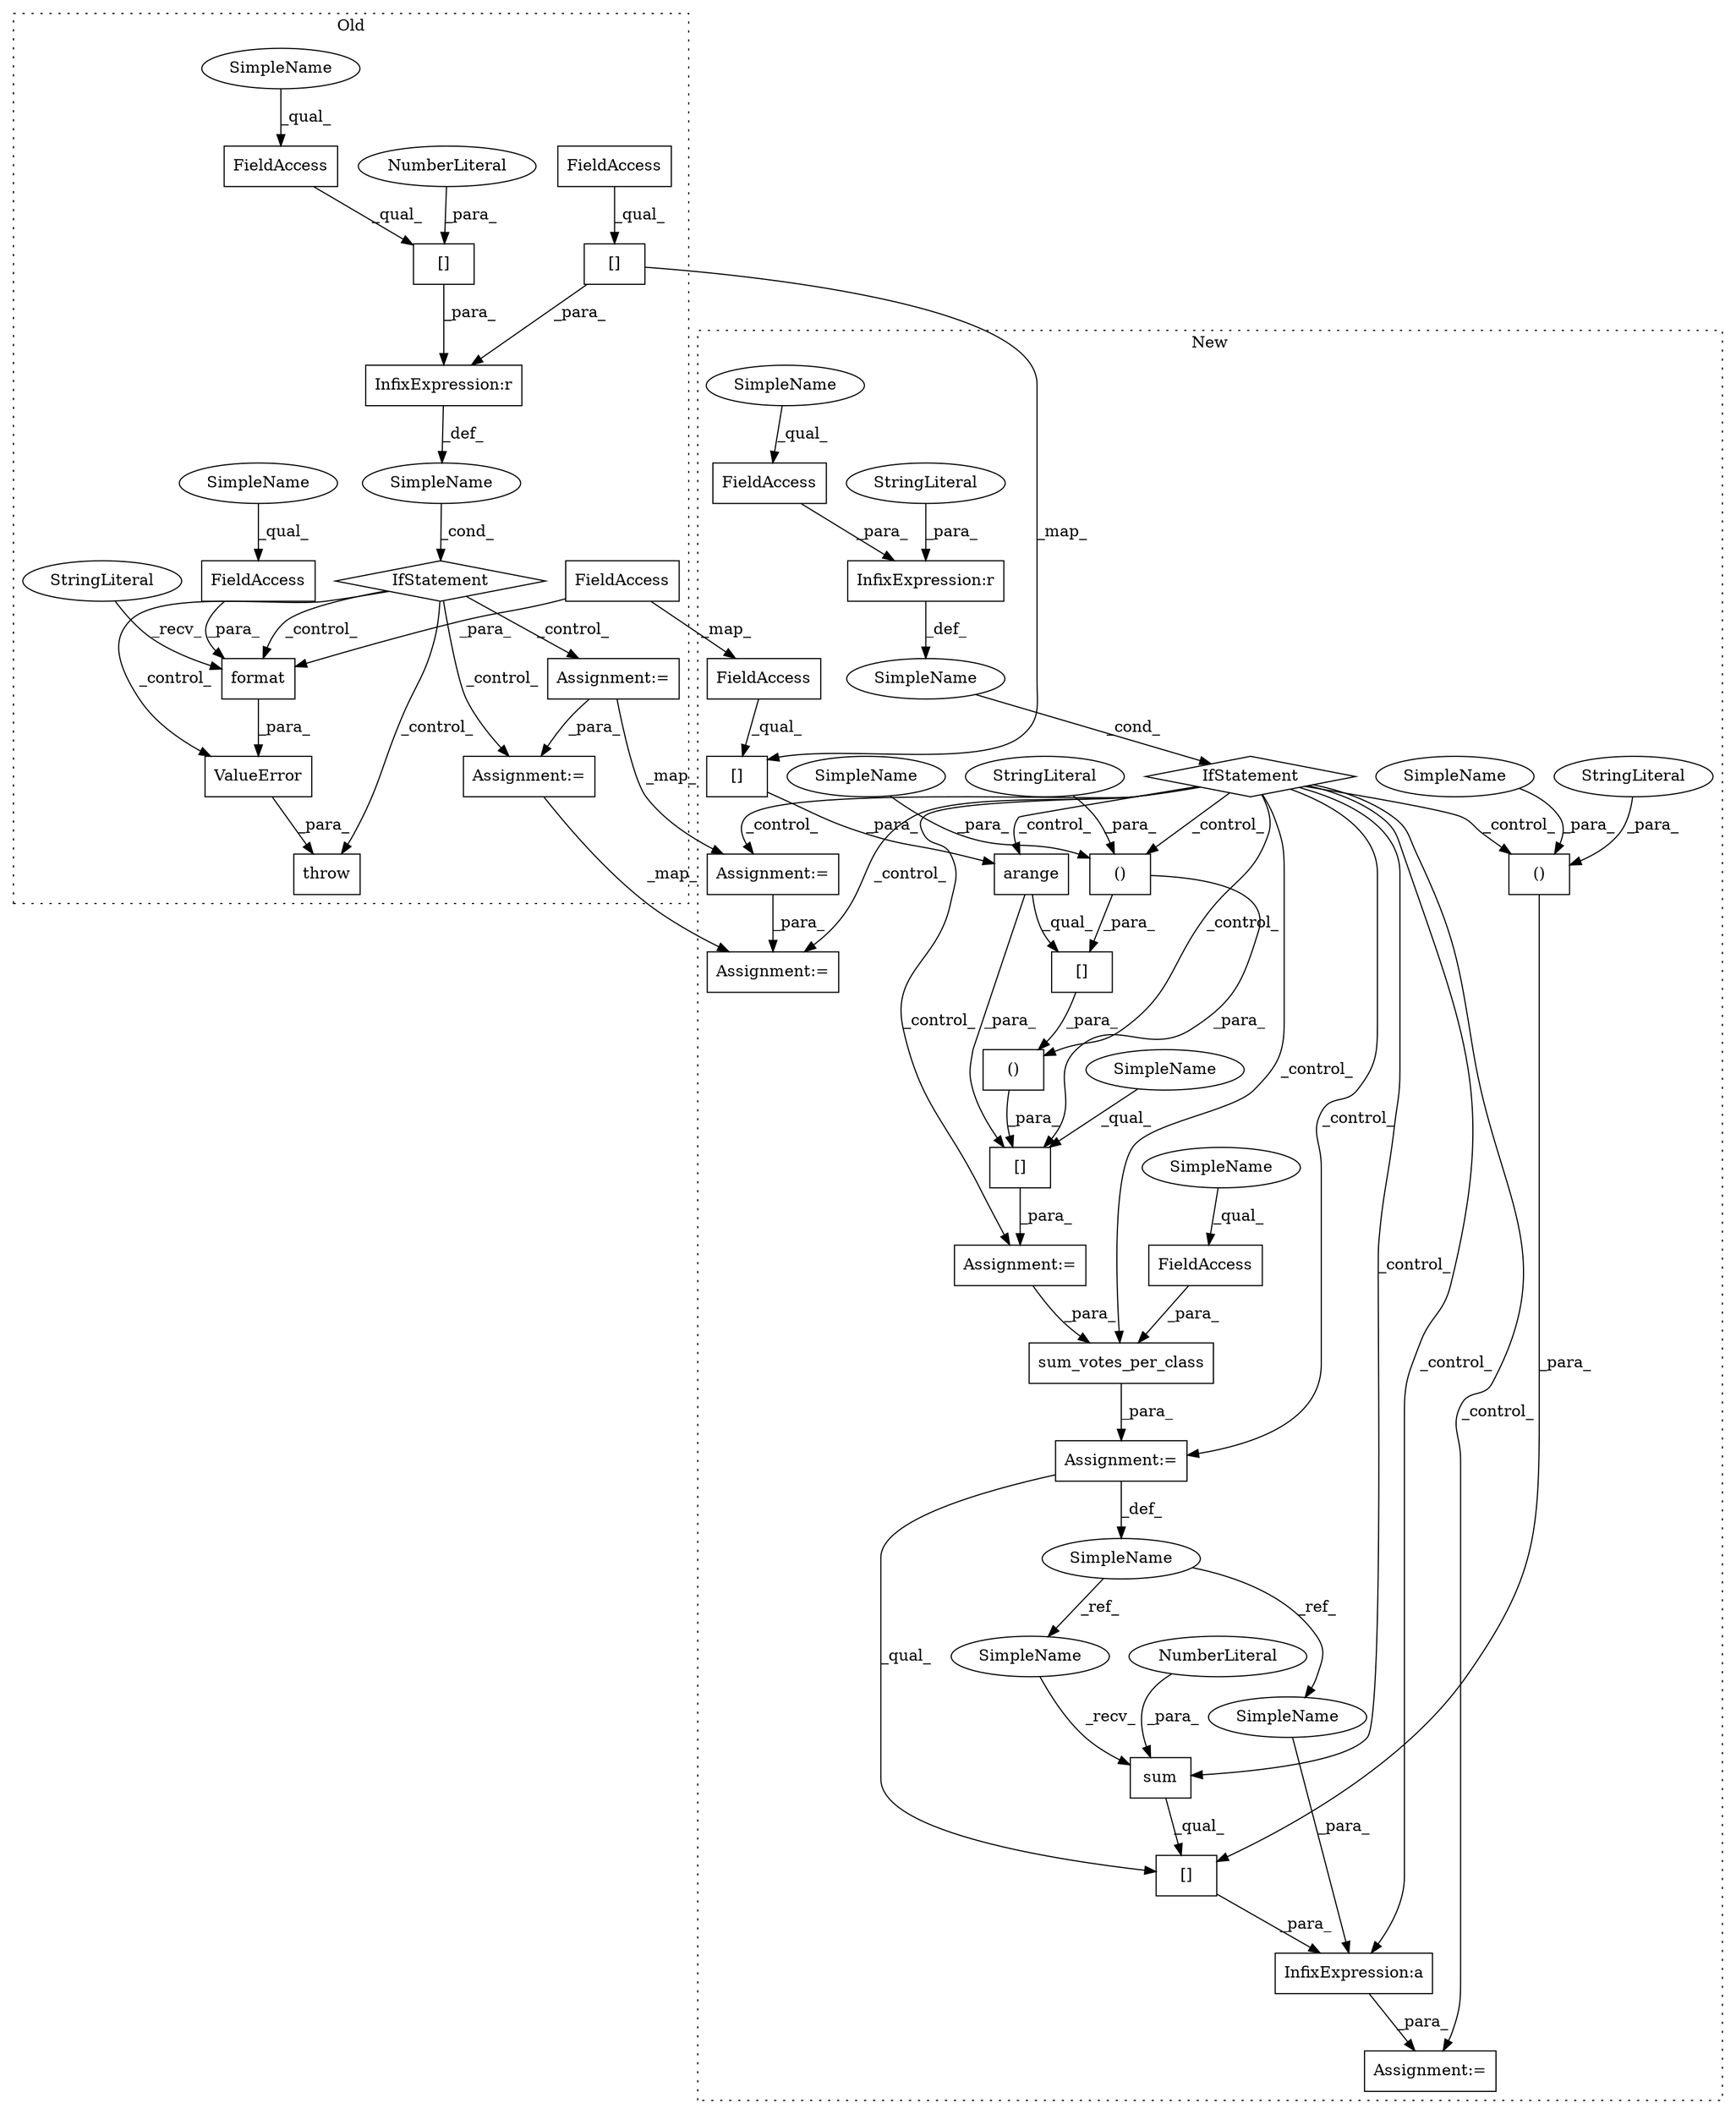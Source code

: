 digraph G {
subgraph cluster0 {
1 [label="format" a="32" s="5052,5088" l="7,1" shape="box"];
3 [label="StringLiteral" a="45" s="4934" l="117" shape="ellipse"];
6 [label="InfixExpression:r" a="27" s="4881" l="4" shape="box"];
8 [label="SimpleName" a="42" s="" l="" shape="ellipse"];
9 [label="throw" a="53" s="4917" l="6" shape="box"];
15 [label="[]" a="2" s="4867,4880" l="12,1" shape="box"];
18 [label="NumberLiteral" a="34" s="4879" l="1" shape="ellipse"];
20 [label="[]" a="2" s="4885,4906" l="20,1" shape="box"];
23 [label="FieldAccess" a="22" s="5059" l="11" shape="box"];
24 [label="FieldAccess" a="22" s="4867" l="11" shape="box"];
25 [label="FieldAccess" a="22" s="4885" l="19" shape="box"];
30 [label="FieldAccess" a="22" s="5071" l="17" shape="box"];
31 [label="IfStatement" a="25" s="4863,4907" l="4,2" shape="diamond"];
33 [label="ValueError" a="32" s="4923,5089" l="11,1" shape="box"];
40 [label="Assignment:=" a="7" s="5344" l="1" shape="box"];
43 [label="Assignment:=" a="7" s="5526" l="1" shape="box"];
50 [label="SimpleName" a="42" s="4867" l="5" shape="ellipse"];
51 [label="SimpleName" a="42" s="5059" l="5" shape="ellipse"];
label = "Old";
style="dotted";
}
subgraph cluster1 {
2 [label="sum" a="32" s="4611,4616" l="4,1" shape="box"];
4 [label="Assignment:=" a="7" s="4595" l="1" shape="box"];
5 [label="IfStatement" a="25" s="4344,4369" l="4,2" shape="diamond"];
7 [label="()" a="106" s="4446" l="33" shape="box"];
10 [label="InfixExpression:a" a="27" s="4602" l="3" shape="box"];
11 [label="()" a="106" s="4404" l="110" shape="box"];
12 [label="[]" a="2" s="4385,4514" l="19,2" shape="box"];
13 [label="()" a="106" s="4625" l="33" shape="box"];
14 [label="[]" a="2" s="4404,4479" l="42,2" shape="box"];
16 [label="NumberLiteral" a="34" s="4615" l="1" shape="ellipse"];
17 [label="[]" a="2" s="4605,4658" l="20,2" shape="box"];
19 [label="arange" a="32" s="4410,4437" l="7,1" shape="box"];
21 [label="[]" a="2" s="4417,4436" l="18,1" shape="box"];
22 [label="InfixExpression:r" a="27" s="4359" l="4" shape="box"];
26 [label="FieldAccess" a="22" s="4348" l="11" shape="box"];
27 [label="FieldAccess" a="22" s="4556" l="15" shape="box"];
28 [label="sum_votes_per_class" a="32" s="4530,4571" l="20,1" shape="box"];
29 [label="FieldAccess" a="22" s="4417" l="17" shape="box"];
32 [label="SimpleName" a="42" s="4524" l="5" shape="ellipse"];
34 [label="SimpleName" a="42" s="" l="" shape="ellipse"];
35 [label="StringLiteral" a="45" s="4463" l="16" shape="ellipse"];
36 [label="StringLiteral" a="45" s="4642" l="16" shape="ellipse"];
37 [label="StringLiteral" a="45" s="4363" l="6" shape="ellipse"];
38 [label="Assignment:=" a="7" s="4529" l="1" shape="box"];
39 [label="Assignment:=" a="7" s="4384" l="1" shape="box"];
41 [label="Assignment:=" a="7" s="4697" l="1" shape="box"];
42 [label="Assignment:=" a="7" s="4885" l="1" shape="box"];
44 [label="SimpleName" a="42" s="4605" l="5" shape="ellipse"];
45 [label="SimpleName" a="42" s="4597" l="5" shape="ellipse"];
46 [label="SimpleName" a="42" s="4446" l="4" shape="ellipse"];
47 [label="SimpleName" a="42" s="4625" l="4" shape="ellipse"];
48 [label="SimpleName" a="42" s="4556" l="4" shape="ellipse"];
49 [label="SimpleName" a="42" s="4348" l="4" shape="ellipse"];
52 [label="SimpleName" a="42" s="4385" l="11" shape="ellipse"];
label = "New";
style="dotted";
}
1 -> 33 [label="_para_"];
2 -> 17 [label="_qual_"];
3 -> 1 [label="_recv_"];
5 -> 13 [label="_control_"];
5 -> 2 [label="_control_"];
5 -> 28 [label="_control_"];
5 -> 38 [label="_control_"];
5 -> 7 [label="_control_"];
5 -> 39 [label="_control_"];
5 -> 41 [label="_control_"];
5 -> 4 [label="_control_"];
5 -> 11 [label="_control_"];
5 -> 42 [label="_control_"];
5 -> 10 [label="_control_"];
5 -> 19 [label="_control_"];
6 -> 8 [label="_def_"];
7 -> 12 [label="_para_"];
7 -> 14 [label="_para_"];
8 -> 31 [label="_cond_"];
10 -> 4 [label="_para_"];
11 -> 12 [label="_para_"];
12 -> 39 [label="_para_"];
13 -> 17 [label="_para_"];
14 -> 11 [label="_para_"];
15 -> 6 [label="_para_"];
16 -> 2 [label="_para_"];
17 -> 10 [label="_para_"];
18 -> 15 [label="_para_"];
19 -> 14 [label="_qual_"];
19 -> 12 [label="_para_"];
20 -> 21 [label="_map_"];
20 -> 6 [label="_para_"];
21 -> 19 [label="_para_"];
22 -> 34 [label="_def_"];
23 -> 1 [label="_para_"];
24 -> 15 [label="_qual_"];
25 -> 20 [label="_qual_"];
26 -> 22 [label="_para_"];
27 -> 28 [label="_para_"];
28 -> 38 [label="_para_"];
29 -> 21 [label="_qual_"];
30 -> 1 [label="_para_"];
30 -> 29 [label="_map_"];
31 -> 40 [label="_control_"];
31 -> 9 [label="_control_"];
31 -> 43 [label="_control_"];
31 -> 1 [label="_control_"];
31 -> 33 [label="_control_"];
32 -> 44 [label="_ref_"];
32 -> 45 [label="_ref_"];
33 -> 9 [label="_para_"];
34 -> 5 [label="_cond_"];
35 -> 7 [label="_para_"];
36 -> 13 [label="_para_"];
37 -> 22 [label="_para_"];
38 -> 32 [label="_def_"];
38 -> 17 [label="_qual_"];
39 -> 28 [label="_para_"];
40 -> 43 [label="_para_"];
40 -> 41 [label="_map_"];
41 -> 42 [label="_para_"];
43 -> 42 [label="_map_"];
44 -> 2 [label="_recv_"];
45 -> 10 [label="_para_"];
46 -> 7 [label="_para_"];
47 -> 13 [label="_para_"];
48 -> 27 [label="_qual_"];
49 -> 26 [label="_qual_"];
50 -> 24 [label="_qual_"];
51 -> 23 [label="_qual_"];
52 -> 12 [label="_qual_"];
}